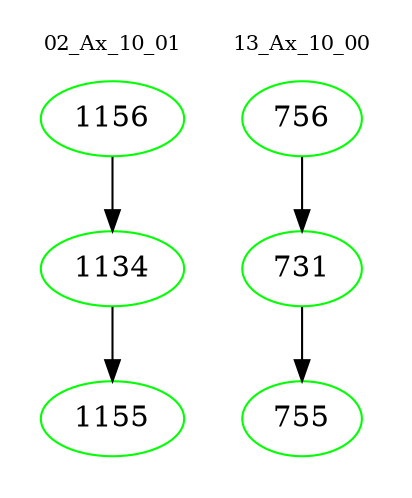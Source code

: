 digraph{
subgraph cluster_0 {
color = white
label = "02_Ax_10_01";
fontsize=10;
T0_1156 [label="1156", color="green"]
T0_1156 -> T0_1134 [color="black"]
T0_1134 [label="1134", color="green"]
T0_1134 -> T0_1155 [color="black"]
T0_1155 [label="1155", color="green"]
}
subgraph cluster_1 {
color = white
label = "13_Ax_10_00";
fontsize=10;
T1_756 [label="756", color="green"]
T1_756 -> T1_731 [color="black"]
T1_731 [label="731", color="green"]
T1_731 -> T1_755 [color="black"]
T1_755 [label="755", color="green"]
}
}
